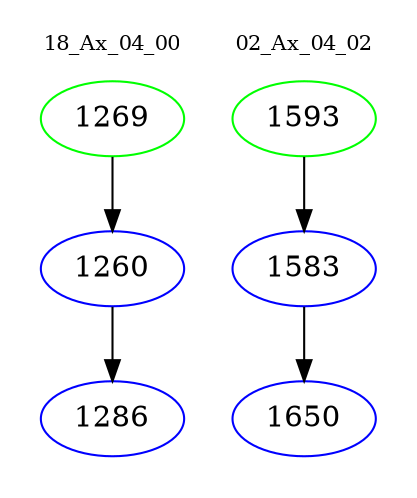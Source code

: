 digraph{
subgraph cluster_0 {
color = white
label = "18_Ax_04_00";
fontsize=10;
T0_1269 [label="1269", color="green"]
T0_1269 -> T0_1260 [color="black"]
T0_1260 [label="1260", color="blue"]
T0_1260 -> T0_1286 [color="black"]
T0_1286 [label="1286", color="blue"]
}
subgraph cluster_1 {
color = white
label = "02_Ax_04_02";
fontsize=10;
T1_1593 [label="1593", color="green"]
T1_1593 -> T1_1583 [color="black"]
T1_1583 [label="1583", color="blue"]
T1_1583 -> T1_1650 [color="black"]
T1_1650 [label="1650", color="blue"]
}
}
